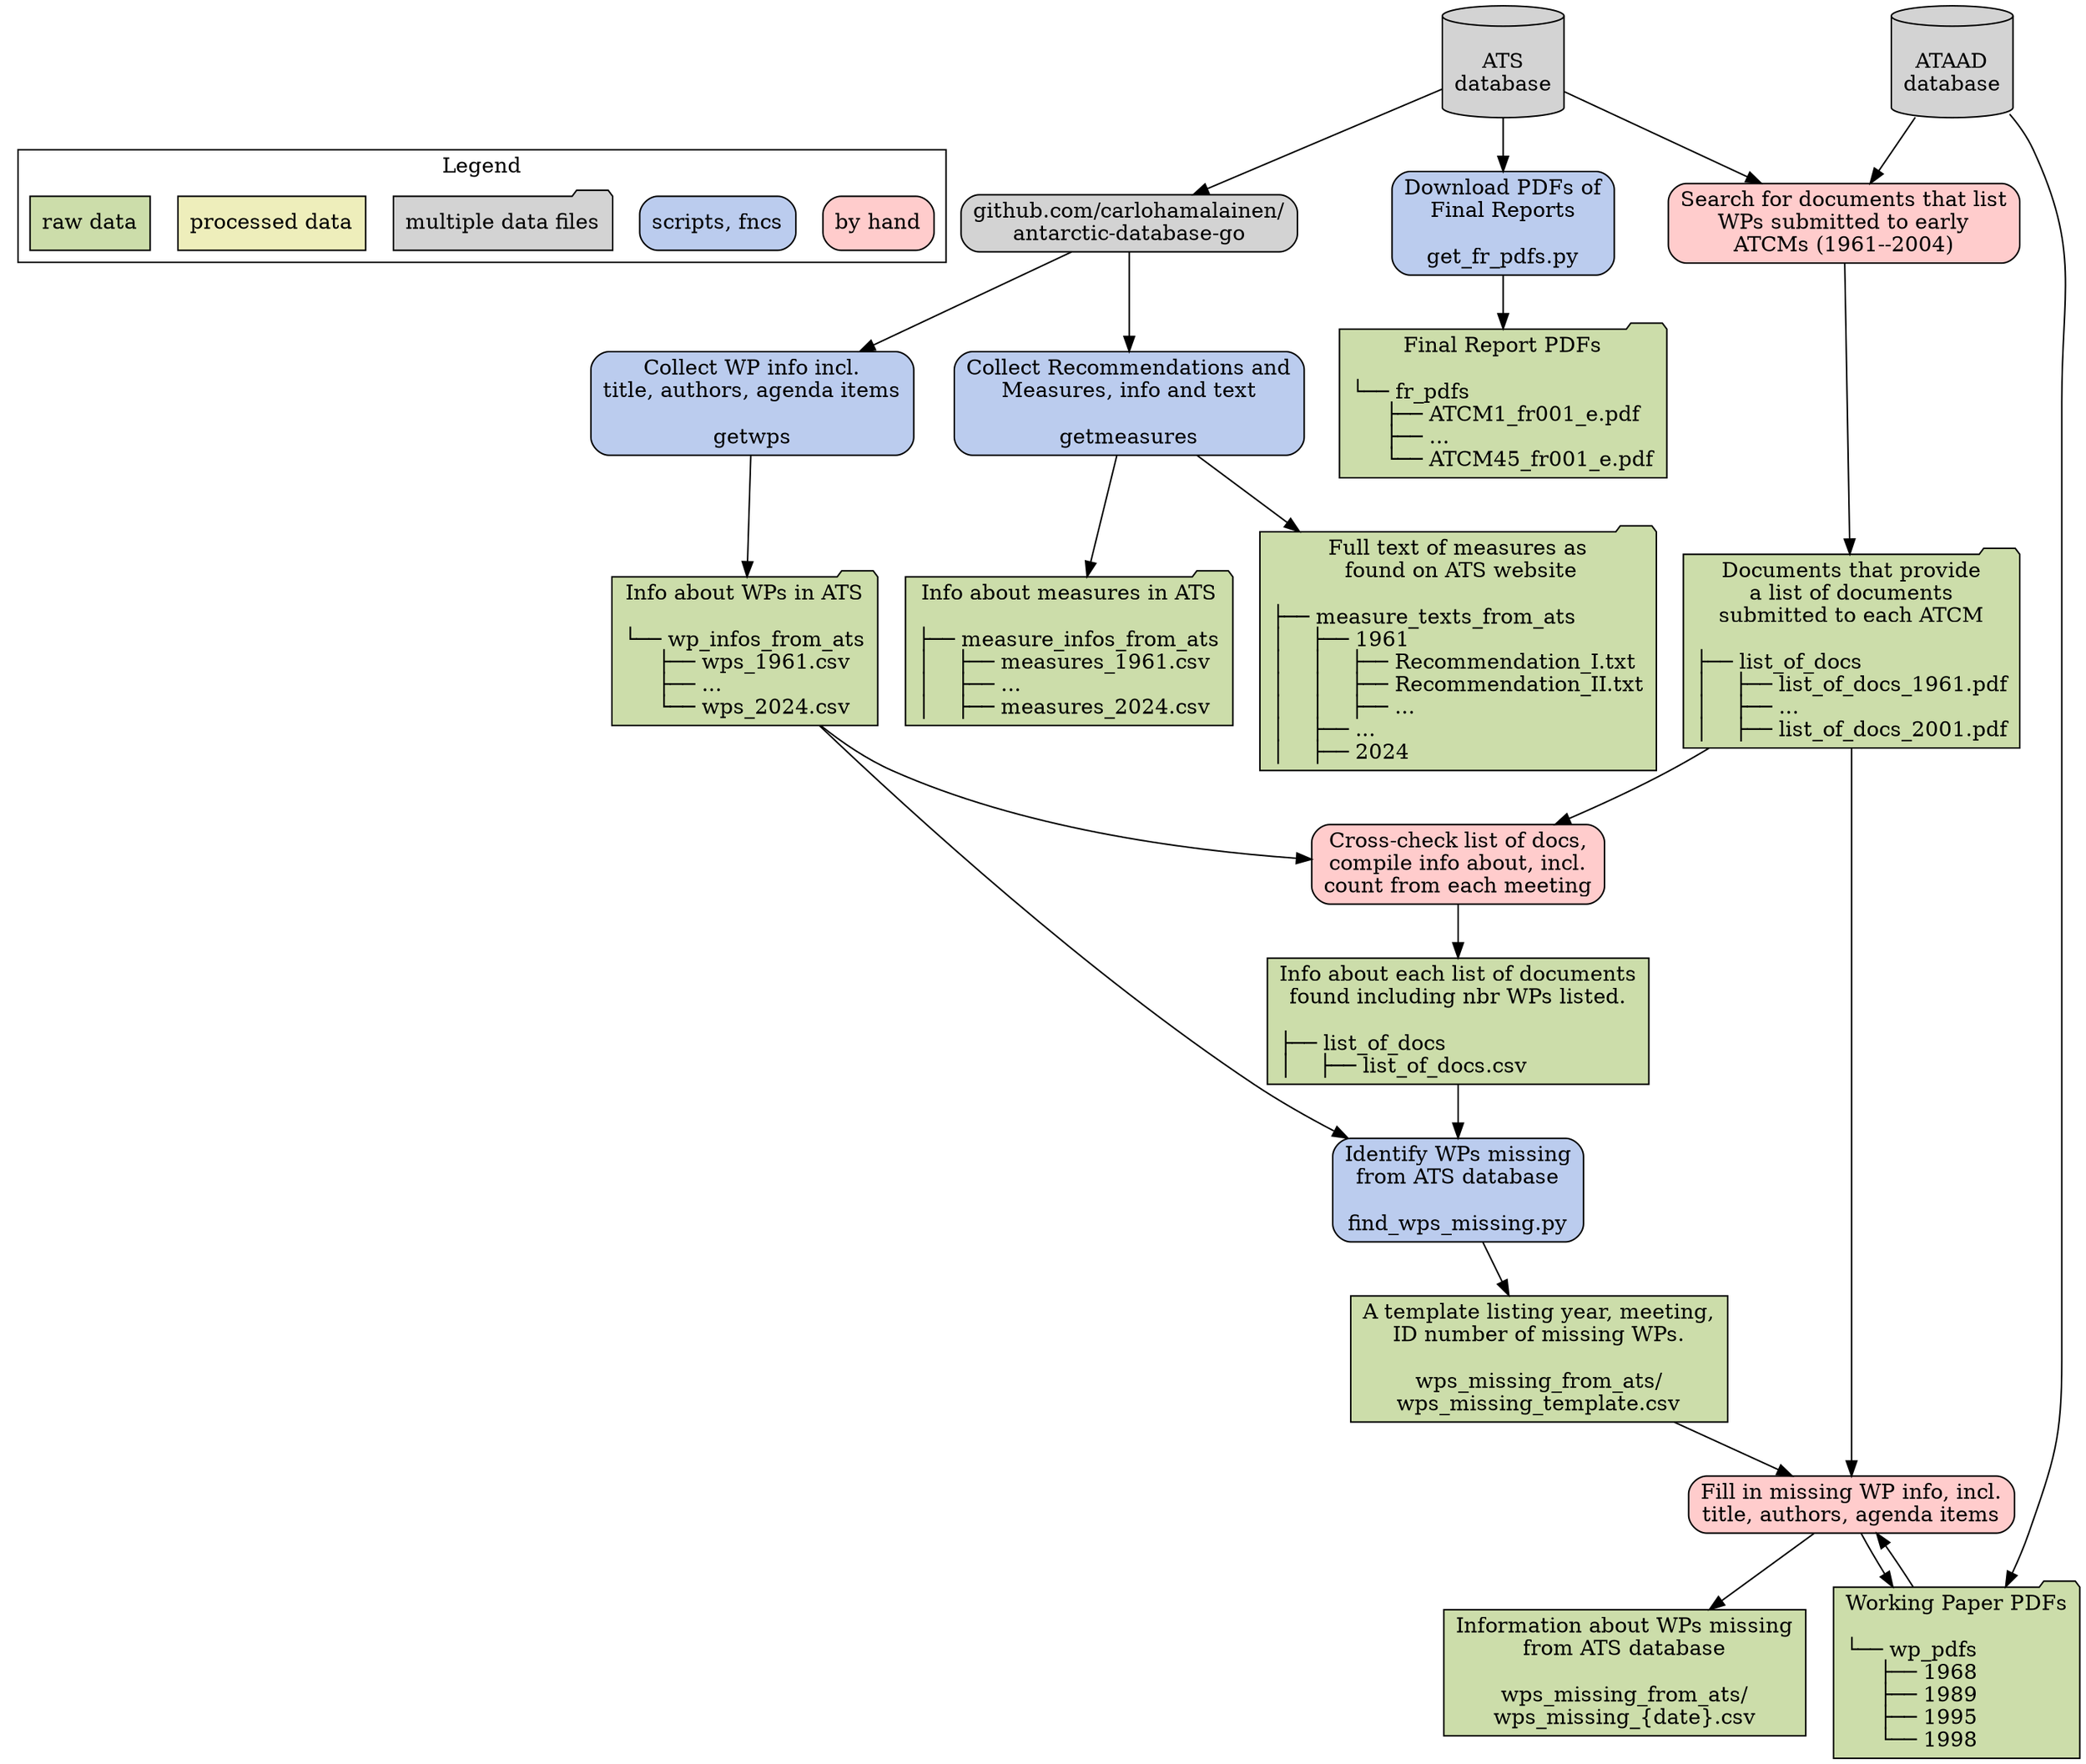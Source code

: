 digraph {
	graph [rankdir=TD];
	node [label="\N", shape=rectangle, color="black"];

    // legend - separate out at end
    subgraph cluster_legend {
        label="Legend";
        leg3 [label="by hand", fillcolor="#ffcccc", style="rounded, filled"];
        // leg5 [label="scripts, fncs w. LLM", fillcolor="#cceeff", style="rounded, filled"];
        leg2 [label="scripts, fncs", fillcolor="#bbccee", style="rounded, filled"];
        leg4 [label="multiple data files", fillcolor="lightgray", style="filled", shape=folder];
        leg1 [label="processed data", fillcolor="#eeeebb", style="filled"];
        leg0 [label="raw data", fillcolor="#ccddaa", style="filled"];
    }

    // nodes
    { // databases
        node [fillcolor="lightgray", style="filled", shape="cylinder"];
        ATS [label="\nATS\ndatabase"];
        ATAAD [label="\nATAAD\ndatabase"];
        {rank="source" ATS ATAAD};
    }
    { // Carlo's package
        node [style="rounded, filled", fillcolor="lightgray"];
        adg [label="github.com/carlohamalainen/\nantarctic-database-go"];
    }
    { // scripts and functions
        node [style="rounded, filled"];
        { // No LLM
            node [fillcolor="#bbccee"];
            getwps [label="Collect WP info incl.\ntitle, authors, agenda items\n\ngetwps"];
            getmeasures [label="Collect Recommendations and\nMeasures, info and text\n\ngetmeasures"];
            find_wps_missing [label="Identify WPs missing\nfrom ATS database\n\nfind_wps_missing.py"];
            get_fr_pdfs [label="Download PDFs of\nFinal Reports\n\nget_fr_pdfs.py"];
        }
        { // LLM
            node [fillcolor="#cceeff"];
        }
    { // raw data
        node [fillcolor="#ccddaa", style="filled"];
        wp_infos_ats [label="Info about WPs in ATS\n\l└── wp_infos_from_ats\l     ├── wps_1961.csv\l     ├── ...\l     └── wps_2024.csv\l",shape="folder"];
        measure_infos_ats [label="Info about measures in ATS\n\l├── measure_infos_from_ats\l│    ├── measures_1961.csv\l│    ├── ...\l│    ├── measures_2024.csv\l",shape="folder"];
        measure_texts_ats [label="Full text of measures as\n found on ATS website\n\l├── measure_texts_from_ats\l│    ├── 1961\l│    │    ├── Recommendation_I.txt\l│    │    ├── Recommendation_II.txt\l│    │    ├── ...\l│    ├── ...\l│    ├── 2024\l",shape="folder"];
        list_of_docs_pdf [label="Documents that provide\na list of documents\nsubmitted to each ATCM\n\l├── list_of_docs\l│    ├── list_of_docs_1961.pdf\l│    ├── ...\l│    ├── list_of_docs_2001.pdf\l",shape="folder"];
        list_of_docs_csv [label="Info about each list of documents\nfound including nbr WPs listed.\n\n├── list_of_docs\l│    ├── list_of_docs.csv\l"];
        wps_missing_template [label="A template listing year, meeting,\nID number of missing WPs.\n\nwps_missing_from_ats/\nwps_missing_template.csv"];
        wps_missing_csv [label="Information about WPs missing\nfrom ATS database\n\nwps_missing_from_ats/\nwps_missing_{date}.csv"];
        wp_pdfs [label="Working Paper PDFs\n\n└── wp_pdfs\l     ├── 1968\l     ├── 1989\l     ├── 1995\l     └── 1998\l",shape="folder"];
        fr_pdfs [label="Final Report PDFs\n\n└── fr_pdfs\l     ├── ATCM1_fr001_e.pdf\l     ├── ...\l     └── ATCM45_fr001_e.pdf\l",shape="folder"];
    }

    { // processed-data nodes
        node [fillcolor="#eeeebb", style="filled"];
        // node_name [label="words\n\nfile.txt"];
    }
    }
    { // by hand
        node [fillcolor="#ffcccc", style="rounded, filled"];
        search_list_of_docs [label="Search for documents that list\nWPs submitted to early\nATCMs (1961--2004)"];
        read_list_of_docs [label="Cross-check list of docs,\ncompile info about, incl.\ncount from each meeting"];
        fill_in_missing_wps [label="Fill in missing WP info, incl.\ntitle, authors, agenda items"];
    }
    { // Result
        node [shape="plaintext"];
        // dot_graph [label="Graph of connections between\n WPs, Recs, past and future meetings", fontsize="16"];
    }

    // connections
    ATS -> adg -> {getwps, getmeasures};
    getwps -> wp_infos_ats;
    getmeasures -> {measure_infos_ats, measure_texts_ats};
    {ATS, ATAAD} -> search_list_of_docs -> list_of_docs_pdf;
    {wp_infos_ats, list_of_docs_pdf} -> read_list_of_docs -> list_of_docs_csv;
    {wp_infos_ats, list_of_docs_csv} -> find_wps_missing -> wps_missing_template;
    {wps_missing_template, list_of_docs_pdf} -> fill_in_missing_wps -> wps_missing_csv;
    fill_in_missing_wps -> wp_pdfs -> fill_in_missing_wps;
    ATAAD -> wp_pdfs;
    ATS -> get_fr_pdfs -> fr_pdfs;
}
